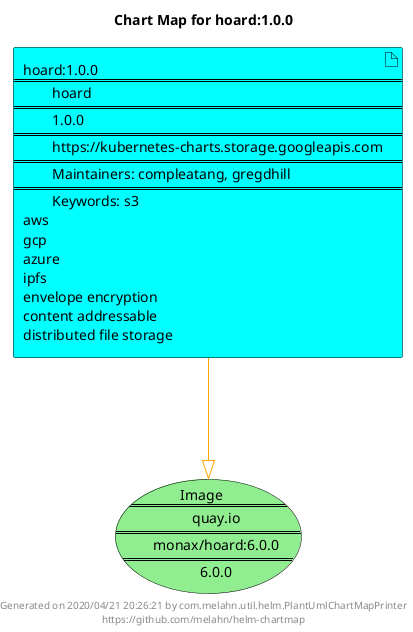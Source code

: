 @startuml
skinparam linetype ortho
skinparam backgroundColor white
skinparam usecaseBorderColor black
skinparam usecaseArrowColor LightSlateGray
skinparam artifactBorderColor black
skinparam artifactArrowColor LightSlateGray

title Chart Map for hoard:1.0.0

'There is one referenced Helm Chart
artifact "hoard:1.0.0\n====\n\thoard\n====\n\t1.0.0\n====\n\thttps://kubernetes-charts.storage.googleapis.com\n====\n\tMaintainers: compleatang, gregdhill\n====\n\tKeywords: s3\naws\ngcp\nazure\nipfs\nenvelope encryption\ncontent addressable\ndistributed file storage" as hoard_1_0_0 #Aqua

'There is one referenced Docker Image
usecase "Image\n====\n\tquay.io\n====\n\tmonax/hoard:6.0.0\n====\n\t6.0.0" as quay_io_monax_hoard_6_0_0 #LightGreen

'Chart Dependencies
hoard_1_0_0--[#orange]-|>quay_io_monax_hoard_6_0_0

center footer Generated on 2020/04/21 20:26:21 by com.melahn.util.helm.PlantUmlChartMapPrinter\nhttps://github.com/melahn/helm-chartmap
@enduml
